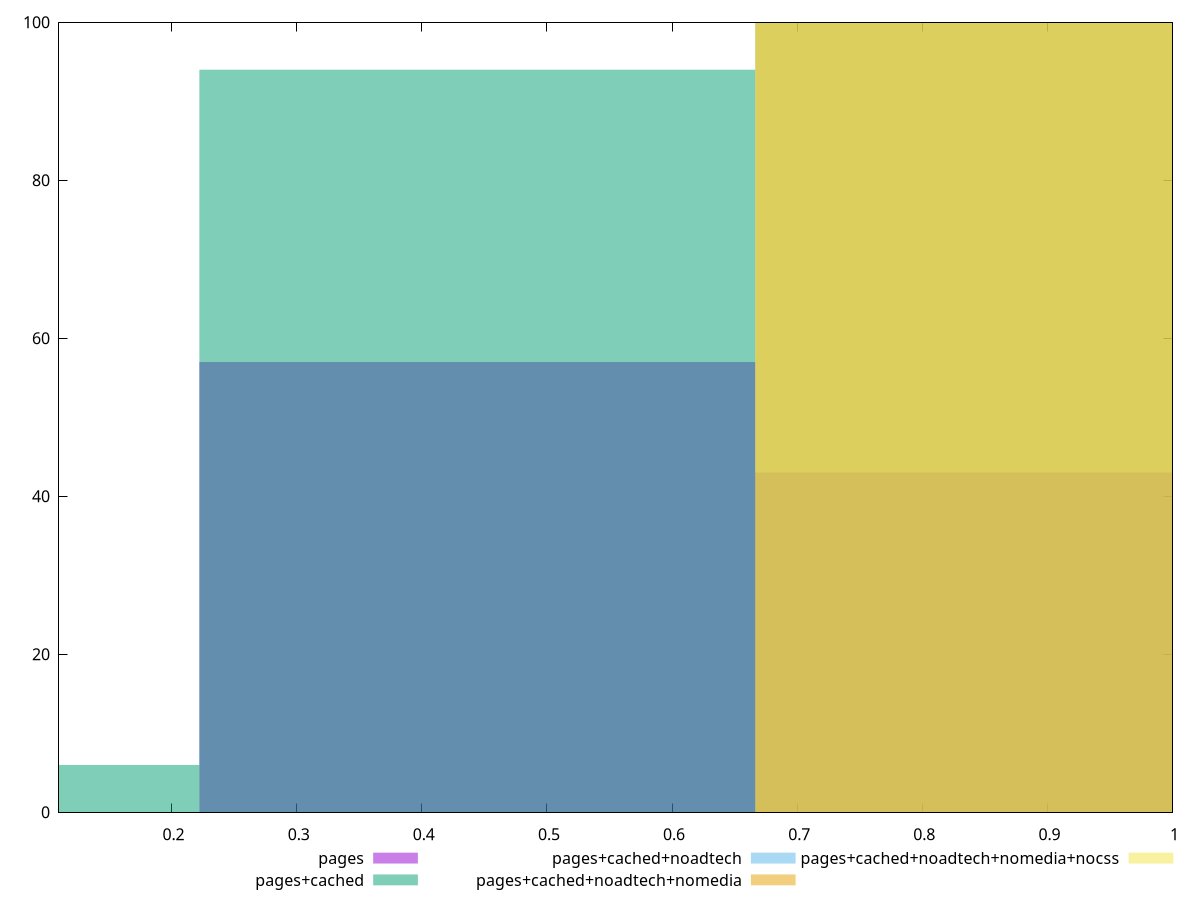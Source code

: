 reset

$pages <<EOF
0.44440977195159576 57
0.8888195439031915 43
EOF

$pagesCached <<EOF
0.44440977195159576 94
0 6
EOF

$pagesCachedNoadtech <<EOF
0.8888195439031915 100
EOF

$pagesCachedNoadtechNomedia <<EOF
0.8888195439031915 100
EOF

$pagesCachedNoadtechNomediaNocss <<EOF
0.8888195439031915 100
EOF

set key outside below
set boxwidth 0.44440977195159576
set xrange [0.11:1]
set yrange [0:100]
set trange [0:100]
set style fill transparent solid 0.5 noborder
set terminal svg size 640, 530 enhanced background rgb 'white'
set output "report_00009_2021-02-08T22-37-41.559Z/total-blocking-time/comparison/histogram/all_score.svg"

plot $pages title "pages" with boxes, \
     $pagesCached title "pages+cached" with boxes, \
     $pagesCachedNoadtech title "pages+cached+noadtech" with boxes, \
     $pagesCachedNoadtechNomedia title "pages+cached+noadtech+nomedia" with boxes, \
     $pagesCachedNoadtechNomediaNocss title "pages+cached+noadtech+nomedia+nocss" with boxes

reset
